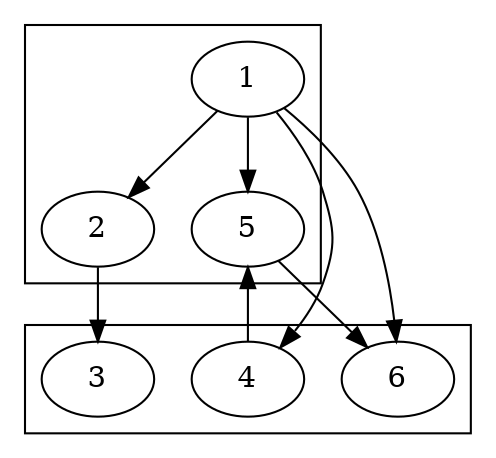 digraph G {
	graph [bb="0,0,230,212"];
	node [label="\N"];
	subgraph cluster_hello {
		graph [bb="8,8,222,60",
			rank=same
		];
		3		 [height=0.5,
			pos="43,34",
			width=0.75];
		4		 [height=0.5,
			pos="115,34",
			width=0.75];
		6		 [height=0.5,
			pos="187,34",
			width=0.75];
	}
	subgraph cluster_Suup {
		graph [bb="8,80,150,204",
			rank=same
		];
		1		 [height=0.5,
			pos="115,178",
			width=0.75];
		2		 [height=0.5,
			pos="43,106",
			width=0.75];
		1 -> 2		 [pos="e,57.796,121.38 100.43,162.83 90.25,152.94 76.476,139.55 64.969,128.36"];
		5		 [height=0.5,
			pos="115,106",
			width=0.75];
		1 -> 5		 [pos="e,115,124.1 115,159.7 115,151.98 115,142.71 115,134.11"];
	}
	4 -> 5	 [pos="e,115,87.697 115,52.104 115,59.791 115,69.054 115,77.665"];
	1 -> 4	 [pos="e,130.57,49.217 128.75,162.07 136.96,152.1 146.62,138.25 151,124 156.75,105.31 157.47,98.453 151,80 148.11,71.769 143.02,63.925 \
137.55,57.159"];
	1 -> 6	 [pos="e,186.22,52.06 132.43,164.07 144.26,154.36 159.3,140.01 168,124 178.41,104.85 183.12,80.502 185.24,62.114"];
	2 -> 3	 [pos="e,43,52.104 43,87.697 43,79.983 43,70.712 43,62.112"];
	5 -> 6	 [pos="e,172.2,49.385 129.57,90.834 139.75,80.938 153.52,67.546 165.03,56.359"];
}
